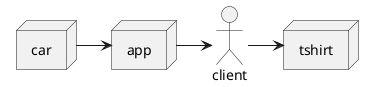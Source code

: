 @startuml diagram
actor client
node app
node car
node tshirt

car -> app
app -> client
client -> tshirt
@enduml
